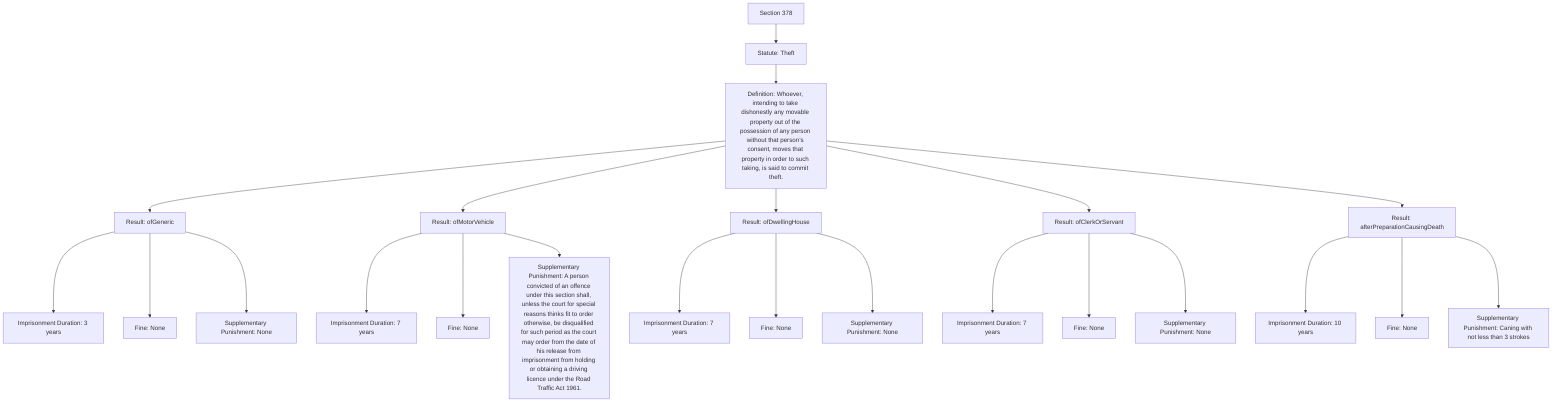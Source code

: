 graph TD

    A[Section 378] --> B[Statute: Theft] --> C[Definition: Whoever, intending to take dishonestly any movable property out of the possession of any person without that person’s consent, moves that property in order to such taking, is said to commit theft.]

    C --> D[Result: ofGeneric]
    D --> D1[Imprisonment Duration: 3 years]
    D --> D2[Fine: None]
    D --> D3[Supplementary Punishment: None]

    C --> E[Result: ofMotorVehicle]
    E --> E1[Imprisonment Duration: 7 years]
    E --> E2[Fine: None]
    E --> E3[Supplementary Punishment: A person convicted of an offence under this section shall, unless the court for special reasons thinks fit to order otherwise, be disqualified for such period as the court may order from the date of his release from imprisonment from holding or obtaining a driving licence under the Road Traffic Act 1961.]

    C --> F[Result: ofDwellingHouse]
    F --> F1[Imprisonment Duration: 7 years]
    F --> F2[Fine: None]
    F --> F3[Supplementary Punishment: None]

    C --> G[Result: ofClerkOrServant]
    G --> G1[Imprisonment Duration: 7 years]
    G --> G2[Fine: None]
    G --> G3[Supplementary Punishment: None]

    C --> H[Result: afterPreparationCausingDeath]
    H --> H1[Imprisonment Duration: 10 years]
    H --> H2[Fine: None]
    H --> H3[Supplementary Punishment: Caning with not less than 3 strokes]